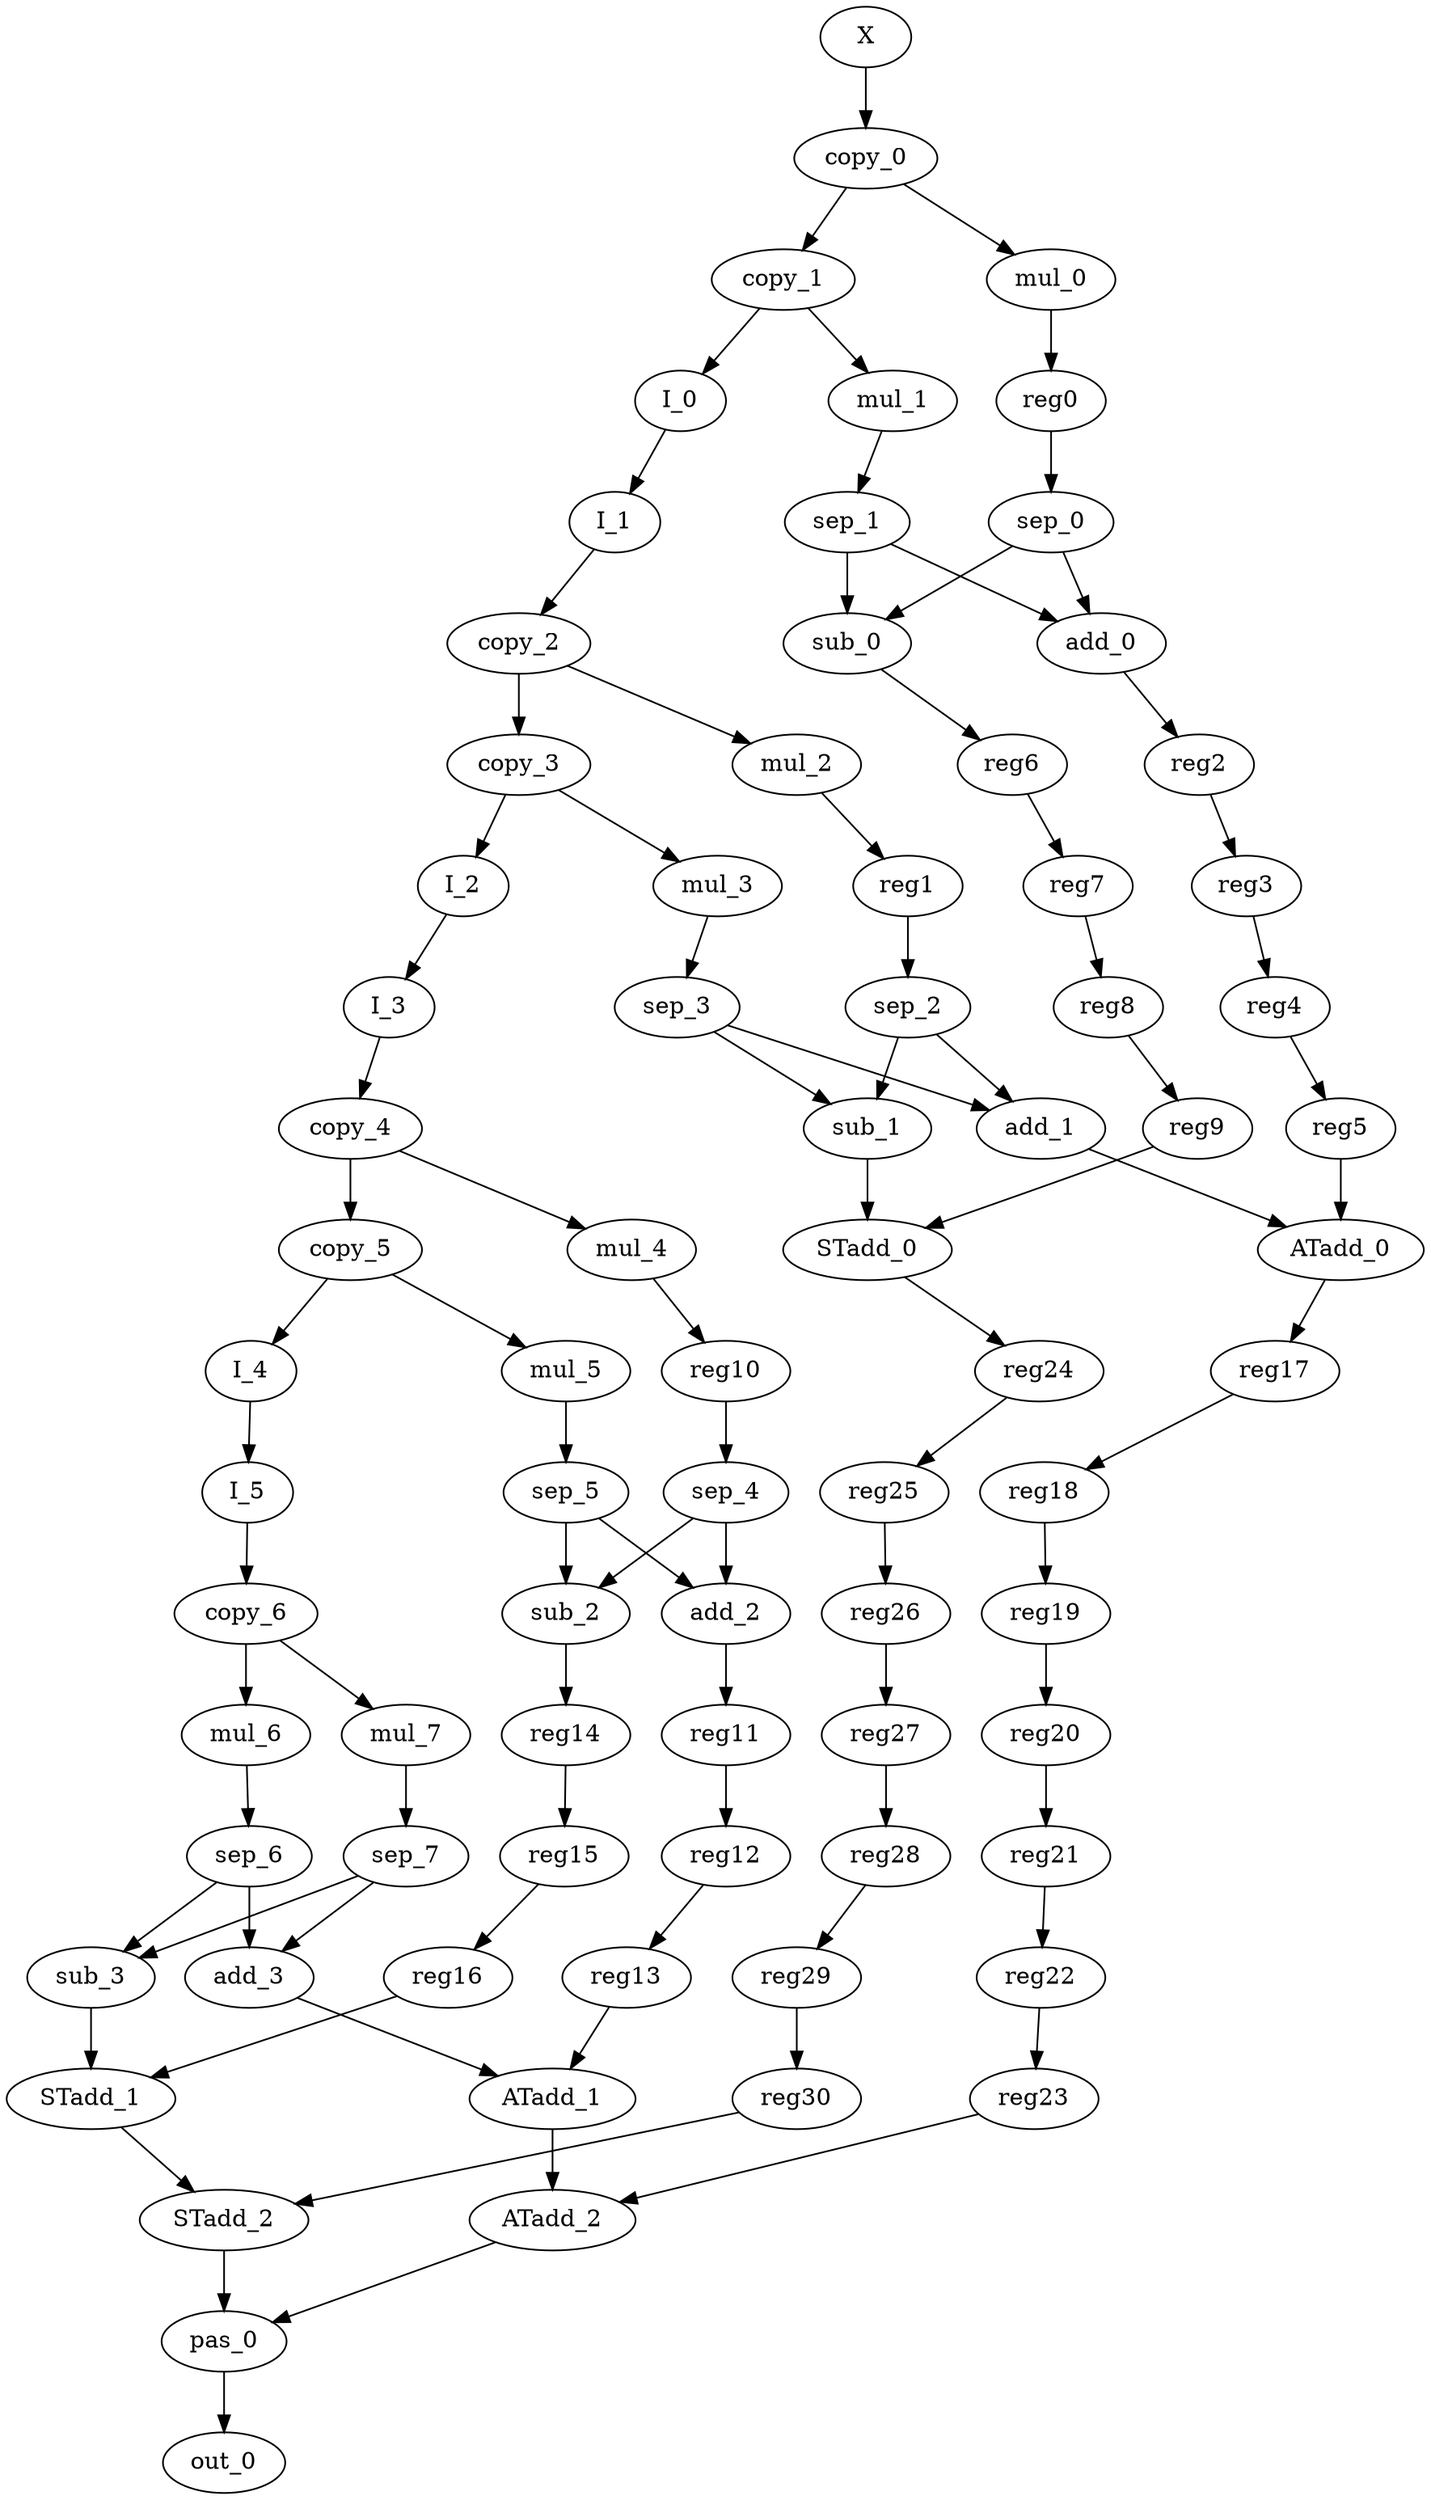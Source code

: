 digraph G {
    sub_1;
    STadd_0;
    ATadd_2;
    pas_0;
    copy_2;
    copy_3;
    mul_2;
    mul_1;
    sep_1;
    sub_3;
    STadd_1;
    copy_6;
    mul_6;
    mul_7;
    add_1;
    ATadd_0;
    add_2;
    reg11;
    STadd_2;
    sep_6;
    add_3;
    ATadd_1;
    sep_3;
    sep_4;
    sub_2;
    sep_2;
    copy_5;
    mul_5;
    I_4;
    sep_0;
    add_0;
    sub_0;
    I_3;
    copy_4;
    sep_5;
    sep_7;
    reg24;
    I_0;
    I_1;
    copy_1;
    mul_0;
    reg0;
    I_2;
    reg17;
    reg2;
    I_5;
    out_0;
    copy_0;
    mul_3;
    mul_4;
    reg10;
    reg6;
    reg14;
    reg1;
    X;
    reg25;
    reg26;
    reg27;
    reg28;
    reg29;
    reg30;
    reg12;
    reg13;
    reg7;
    reg8;
    reg9;
    reg18;
    reg19;
    reg20;
    reg21;
    reg22;
    reg23;
    reg3;
    reg4;
    reg5;
    reg15;
    reg16;
    sub_1 -> STadd_0 [weight=7];
    STadd_0 -> reg24 [weight=0];
    ATadd_2 -> pas_0 [weight=0];
    pas_0 -> out_0 [weight=0];
    copy_2 -> copy_3 [weight=11];
    copy_2 -> mul_2 [weight=0];
    copy_3 -> mul_3 [weight=0];
    copy_3 -> I_2 [weight=0];
    mul_2 -> reg1 [weight=0];
    mul_1 -> sep_1 [weight=0];
    sep_1 -> add_0 [weight=0];
    sep_1 -> sub_0 [weight=2];
    sub_3 -> STadd_1 [weight=1];
    STadd_1 -> STadd_2 [weight=0];
    copy_6 -> mul_6 [weight=0];
    copy_6 -> mul_7 [weight=0];
    mul_6 -> sep_6 [weight=0];
    mul_7 -> sep_7 [weight=2];
    add_1 -> ATadd_0 [weight=0];
    ATadd_0 -> reg17 [weight=0];
    add_2 -> reg11 [weight=0];
    reg11 -> reg12 [weight=2];
    STadd_2 -> pas_0 [weight=3];
    sep_6 -> sub_3 [weight=0];
    sep_6 -> add_3 [weight=2];
    add_3 -> ATadd_1 [weight=0];
    ATadd_1 -> ATadd_2 [weight=2];
    sep_3 -> sub_1 [weight=0];
    sep_3 -> add_1 [weight=0];
    sep_4 -> add_2 [weight=2];
    sep_4 -> sub_2 [weight=0];
    sub_2 -> reg14 [weight=1];
    sep_2 -> add_1 [weight=0];
    sep_2 -> sub_1 [weight=0];
    copy_5 -> mul_5 [weight=0];
    copy_5 -> I_4 [weight=0];
    mul_5 -> sep_5 [weight=4];
    I_4 -> I_5 [weight=0];
    sep_0 -> add_0 [weight=0];
    sep_0 -> sub_0 [weight=0];
    add_0 -> reg2 [weight=0];
    sub_0 -> reg6 [weight=0];
    I_3 -> copy_4 [weight=0];
    copy_4 -> copy_5 [weight=4];
    copy_4 -> mul_4 [weight=0];
    sep_5 -> sub_2 [weight=0];
    sep_5 -> add_2 [weight=0];
    sep_7 -> sub_3 [weight=0];
    sep_7 -> add_3 [weight=0];
    reg24 -> reg25 [weight=0];
    I_0 -> I_1 [weight=0];
    I_1 -> copy_2 [weight=0];
    copy_1 -> mul_1 [weight=0];
    copy_1 -> I_0 [weight=0];
    mul_0 -> reg0 [weight=1];
    reg0 -> sep_0 [weight=1];
    I_2 -> I_3 [weight=0];
    reg17 -> reg18 [weight=0];
    reg2 -> reg3 [weight=0];
    I_5 -> copy_6 [weight=0];
    copy_0 -> copy_1 [weight=0];
    copy_0 -> mul_0 [weight=0];
    mul_3 -> sep_3 [weight=0];
    mul_4 -> reg10 [weight=0];
    reg10 -> sep_4 [weight=0];
    reg6 -> reg7 [weight=0];
    reg14 -> reg15 [weight=0];
    reg1 -> sep_2 [weight=7];
    X -> copy_0 [weight=1];
    reg25 -> reg26 [weight=0];
    reg26 -> reg27 [weight=1];
    reg27 -> reg28 [weight=0];
    reg28 -> reg29 [weight=0];
    reg29 -> reg30 [weight=1];
    reg30 -> STadd_2 [weight=0];
    reg12 -> reg13 [weight=0];
    reg13 -> ATadd_1 [weight=0];
    reg7 -> reg8 [weight=0];
    reg8 -> reg9 [weight=0];
    reg9 -> STadd_0 [weight=0];
    reg18 -> reg19 [weight=0];
    reg19 -> reg20 [weight=0];
    reg20 -> reg21 [weight=0];
    reg21 -> reg22 [weight=0];
    reg22 -> reg23 [weight=0];
    reg23 -> ATadd_2 [weight=0];
    reg3 -> reg4 [weight=0];
    reg4 -> reg5 [weight=0];
    reg5 -> ATadd_0 [weight=3];
    reg15 -> reg16 [weight=0];
    reg16 -> STadd_1 [weight=0];
}
